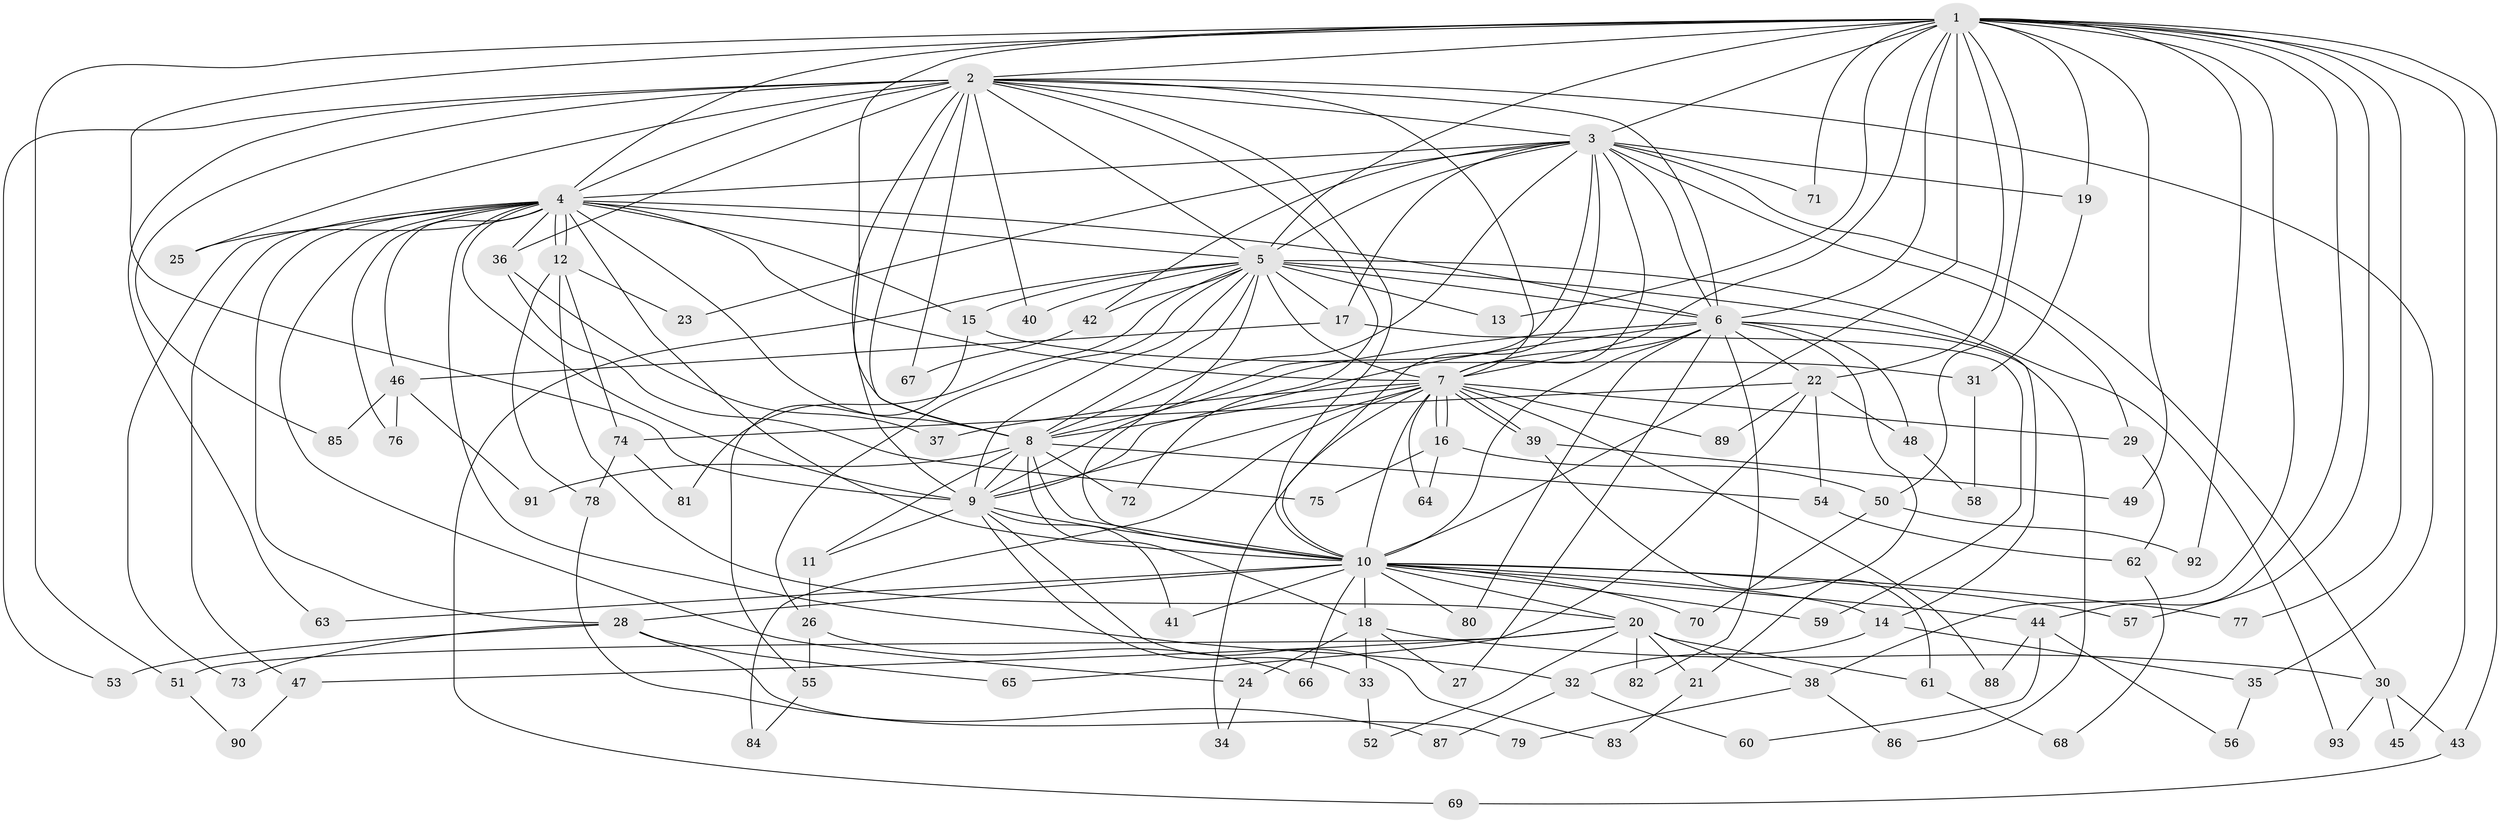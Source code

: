 // Generated by graph-tools (version 1.1) at 2025/43/03/09/25 04:43:14]
// undirected, 93 vertices, 211 edges
graph export_dot {
graph [start="1"]
  node [color=gray90,style=filled];
  1;
  2;
  3;
  4;
  5;
  6;
  7;
  8;
  9;
  10;
  11;
  12;
  13;
  14;
  15;
  16;
  17;
  18;
  19;
  20;
  21;
  22;
  23;
  24;
  25;
  26;
  27;
  28;
  29;
  30;
  31;
  32;
  33;
  34;
  35;
  36;
  37;
  38;
  39;
  40;
  41;
  42;
  43;
  44;
  45;
  46;
  47;
  48;
  49;
  50;
  51;
  52;
  53;
  54;
  55;
  56;
  57;
  58;
  59;
  60;
  61;
  62;
  63;
  64;
  65;
  66;
  67;
  68;
  69;
  70;
  71;
  72;
  73;
  74;
  75;
  76;
  77;
  78;
  79;
  80;
  81;
  82;
  83;
  84;
  85;
  86;
  87;
  88;
  89;
  90;
  91;
  92;
  93;
  1 -- 2;
  1 -- 3;
  1 -- 4;
  1 -- 5;
  1 -- 6;
  1 -- 7;
  1 -- 8;
  1 -- 9;
  1 -- 10;
  1 -- 13;
  1 -- 19;
  1 -- 22;
  1 -- 38;
  1 -- 43;
  1 -- 44;
  1 -- 45;
  1 -- 49;
  1 -- 50;
  1 -- 51;
  1 -- 57;
  1 -- 71;
  1 -- 77;
  1 -- 92;
  2 -- 3;
  2 -- 4;
  2 -- 5;
  2 -- 6;
  2 -- 7;
  2 -- 8;
  2 -- 9;
  2 -- 10;
  2 -- 25;
  2 -- 35;
  2 -- 36;
  2 -- 40;
  2 -- 53;
  2 -- 63;
  2 -- 67;
  2 -- 72;
  2 -- 85;
  3 -- 4;
  3 -- 5;
  3 -- 6;
  3 -- 7;
  3 -- 8;
  3 -- 9;
  3 -- 10;
  3 -- 17;
  3 -- 19;
  3 -- 23;
  3 -- 29;
  3 -- 30;
  3 -- 42;
  3 -- 71;
  4 -- 5;
  4 -- 6;
  4 -- 7;
  4 -- 8;
  4 -- 9;
  4 -- 10;
  4 -- 12;
  4 -- 12;
  4 -- 15;
  4 -- 24;
  4 -- 25;
  4 -- 28;
  4 -- 32;
  4 -- 36;
  4 -- 46;
  4 -- 47;
  4 -- 73;
  4 -- 76;
  5 -- 6;
  5 -- 7;
  5 -- 8;
  5 -- 9;
  5 -- 10;
  5 -- 13;
  5 -- 14;
  5 -- 15;
  5 -- 17;
  5 -- 26;
  5 -- 40;
  5 -- 42;
  5 -- 69;
  5 -- 81;
  5 -- 93;
  6 -- 7;
  6 -- 8;
  6 -- 9;
  6 -- 10;
  6 -- 21;
  6 -- 22;
  6 -- 27;
  6 -- 48;
  6 -- 80;
  6 -- 82;
  6 -- 86;
  7 -- 8;
  7 -- 9;
  7 -- 10;
  7 -- 16;
  7 -- 16;
  7 -- 29;
  7 -- 34;
  7 -- 37;
  7 -- 39;
  7 -- 39;
  7 -- 64;
  7 -- 84;
  7 -- 88;
  7 -- 89;
  8 -- 9;
  8 -- 10;
  8 -- 11;
  8 -- 18;
  8 -- 54;
  8 -- 72;
  8 -- 91;
  9 -- 10;
  9 -- 11;
  9 -- 33;
  9 -- 41;
  9 -- 83;
  10 -- 14;
  10 -- 18;
  10 -- 20;
  10 -- 28;
  10 -- 41;
  10 -- 44;
  10 -- 57;
  10 -- 59;
  10 -- 63;
  10 -- 66;
  10 -- 70;
  10 -- 77;
  10 -- 80;
  11 -- 26;
  12 -- 20;
  12 -- 23;
  12 -- 74;
  12 -- 78;
  14 -- 32;
  14 -- 35;
  15 -- 31;
  15 -- 55;
  16 -- 50;
  16 -- 64;
  16 -- 75;
  17 -- 46;
  17 -- 59;
  18 -- 24;
  18 -- 27;
  18 -- 30;
  18 -- 33;
  19 -- 31;
  20 -- 21;
  20 -- 38;
  20 -- 47;
  20 -- 51;
  20 -- 52;
  20 -- 61;
  20 -- 82;
  21 -- 83;
  22 -- 48;
  22 -- 54;
  22 -- 65;
  22 -- 74;
  22 -- 89;
  24 -- 34;
  26 -- 55;
  26 -- 66;
  28 -- 53;
  28 -- 65;
  28 -- 73;
  28 -- 79;
  29 -- 62;
  30 -- 43;
  30 -- 45;
  30 -- 93;
  31 -- 58;
  32 -- 60;
  32 -- 87;
  33 -- 52;
  35 -- 56;
  36 -- 37;
  36 -- 75;
  38 -- 79;
  38 -- 86;
  39 -- 49;
  39 -- 61;
  42 -- 67;
  43 -- 69;
  44 -- 56;
  44 -- 60;
  44 -- 88;
  46 -- 76;
  46 -- 85;
  46 -- 91;
  47 -- 90;
  48 -- 58;
  50 -- 70;
  50 -- 92;
  51 -- 90;
  54 -- 62;
  55 -- 84;
  61 -- 68;
  62 -- 68;
  74 -- 78;
  74 -- 81;
  78 -- 87;
}
